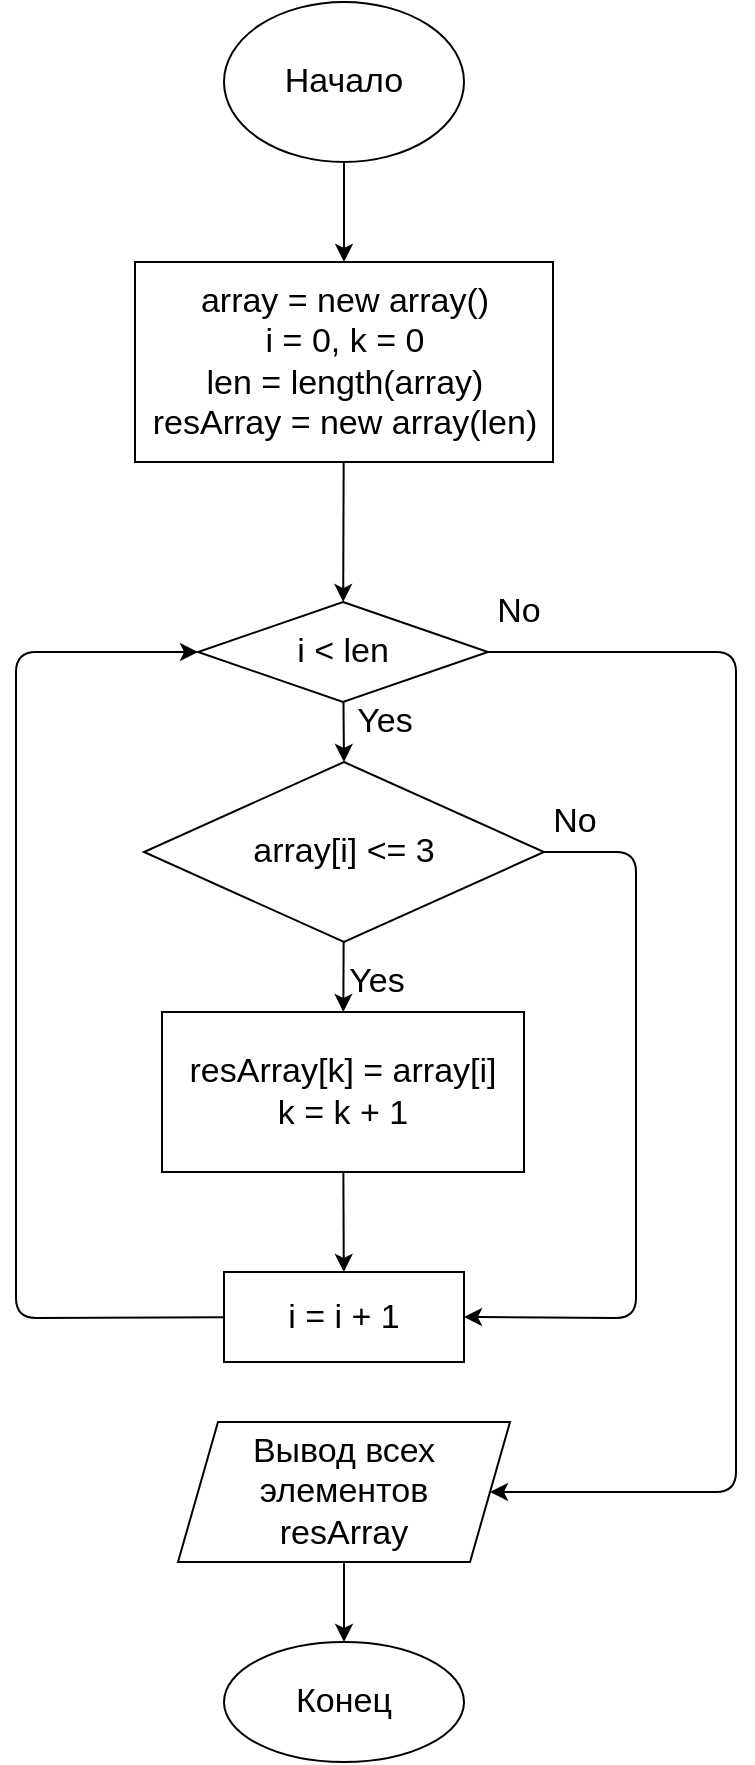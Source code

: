 <mxfile>
    <diagram id="3rn9cim_iHD2bzl5zdQU" name="Page-1">
        <mxGraphModel dx="1171" dy="516" grid="1" gridSize="10" guides="1" tooltips="1" connect="1" arrows="1" fold="1" page="1" pageScale="1" pageWidth="827" pageHeight="1169" math="0" shadow="0">
            <root>
                <mxCell id="0"/>
                <mxCell id="1" parent="0"/>
                <mxCell id="5" style="edgeStyle=none;html=1;entryX=0.5;entryY=0;entryDx=0;entryDy=0;fontSize=17;" edge="1" parent="1" source="2" target="3">
                    <mxGeometry relative="1" as="geometry"/>
                </mxCell>
                <mxCell id="2" value="&lt;font style=&quot;font-size: 17px;&quot;&gt;Начало&lt;/font&gt;" style="ellipse;whiteSpace=wrap;html=1;fontSize=17;" vertex="1" parent="1">
                    <mxGeometry x="354" y="30" width="120" height="80" as="geometry"/>
                </mxCell>
                <mxCell id="24" value="" style="edgeStyle=none;html=1;fontSize=17;" edge="1" parent="1" source="3" target="14">
                    <mxGeometry relative="1" as="geometry"/>
                </mxCell>
                <mxCell id="3" value="&lt;span style=&quot;font-size: 17px;&quot;&gt;array = new array()&lt;/span&gt;&lt;br style=&quot;font-size: 17px;&quot;&gt;&lt;span style=&quot;font-size: 17px;&quot;&gt;i = 0, k = 0&lt;/span&gt;&lt;br style=&quot;font-size: 17px;&quot;&gt;&lt;span style=&quot;font-size: 17px;&quot;&gt;len = length(array)&lt;/span&gt;&lt;br style=&quot;font-size: 17px;&quot;&gt;&lt;span style=&quot;font-size: 17px;&quot;&gt;resArray = new array(len)&lt;/span&gt;" style="rounded=0;whiteSpace=wrap;html=1;fontSize=17;" vertex="1" parent="1">
                    <mxGeometry x="309.5" y="160" width="209" height="100" as="geometry"/>
                </mxCell>
                <mxCell id="8" value="" style="edgeStyle=none;html=1;fontSize=17;" edge="1" parent="1" source="4" target="7">
                    <mxGeometry relative="1" as="geometry"/>
                </mxCell>
                <mxCell id="11" style="edgeStyle=none;html=1;fontSize=17;entryX=1;entryY=0.5;entryDx=0;entryDy=0;" edge="1" parent="1" source="4" target="9">
                    <mxGeometry relative="1" as="geometry">
                        <mxPoint x="540" y="455" as="targetPoint"/>
                        <Array as="points">
                            <mxPoint x="560" y="455"/>
                            <mxPoint x="560" y="570"/>
                            <mxPoint x="560" y="688"/>
                        </Array>
                    </mxGeometry>
                </mxCell>
                <mxCell id="4" value="array[i] &amp;lt;= 3" style="rhombus;whiteSpace=wrap;html=1;fontSize=17;" vertex="1" parent="1">
                    <mxGeometry x="314" y="410" width="200" height="90" as="geometry"/>
                </mxCell>
                <mxCell id="10" value="" style="edgeStyle=none;html=1;fontSize=17;" edge="1" parent="1" source="7" target="9">
                    <mxGeometry relative="1" as="geometry"/>
                </mxCell>
                <mxCell id="7" value="resArray[k] = array[i]&lt;br style=&quot;font-size: 17px;&quot;&gt;k = k + 1" style="whiteSpace=wrap;html=1;fontSize=17;" vertex="1" parent="1">
                    <mxGeometry x="323" y="535" width="181" height="80" as="geometry"/>
                </mxCell>
                <mxCell id="17" style="edgeStyle=none;html=1;entryX=0;entryY=0.5;entryDx=0;entryDy=0;fontSize=17;" edge="1" parent="1" source="9" target="14">
                    <mxGeometry relative="1" as="geometry">
                        <Array as="points">
                            <mxPoint x="250" y="688"/>
                            <mxPoint x="250" y="355"/>
                        </Array>
                    </mxGeometry>
                </mxCell>
                <mxCell id="9" value="i = i + 1" style="whiteSpace=wrap;html=1;fontSize=17;" vertex="1" parent="1">
                    <mxGeometry x="354" y="665" width="120" height="45" as="geometry"/>
                </mxCell>
                <mxCell id="12" value="Yes" style="text;html=1;align=center;verticalAlign=middle;resizable=0;points=[];autosize=1;strokeColor=none;fillColor=none;fontSize=17;" vertex="1" parent="1">
                    <mxGeometry x="410" y="505" width="40" height="30" as="geometry"/>
                </mxCell>
                <mxCell id="13" value="No" style="text;html=1;align=center;verticalAlign=middle;resizable=0;points=[];autosize=1;strokeColor=none;fillColor=none;fontSize=17;" vertex="1" parent="1">
                    <mxGeometry x="509" y="425" width="40" height="30" as="geometry"/>
                </mxCell>
                <mxCell id="15" style="edgeStyle=none;html=1;entryX=0.5;entryY=0;entryDx=0;entryDy=0;fontSize=17;" edge="1" parent="1" source="14" target="4">
                    <mxGeometry relative="1" as="geometry"/>
                </mxCell>
                <mxCell id="18" style="edgeStyle=none;html=1;fontSize=17;" edge="1" parent="1" source="14" target="19">
                    <mxGeometry relative="1" as="geometry">
                        <mxPoint x="430" y="740" as="targetPoint"/>
                        <Array as="points">
                            <mxPoint x="610" y="355"/>
                            <mxPoint x="610" y="775"/>
                        </Array>
                    </mxGeometry>
                </mxCell>
                <mxCell id="14" value="&lt;font style=&quot;font-size: 17px;&quot;&gt;i &amp;lt; len&lt;/font&gt;" style="rhombus;whiteSpace=wrap;html=1;rounded=0;fontSize=17;" vertex="1" parent="1">
                    <mxGeometry x="341" y="330" width="145" height="50" as="geometry"/>
                </mxCell>
                <mxCell id="21" value="" style="edgeStyle=none;html=1;fontSize=17;" edge="1" parent="1" source="19" target="20">
                    <mxGeometry relative="1" as="geometry"/>
                </mxCell>
                <mxCell id="19" value="Вывод всех элементов&lt;br style=&quot;font-size: 17px;&quot;&gt;resArray" style="shape=parallelogram;perimeter=parallelogramPerimeter;whiteSpace=wrap;html=1;fixedSize=1;fontSize=17;" vertex="1" parent="1">
                    <mxGeometry x="331" y="740" width="166" height="70" as="geometry"/>
                </mxCell>
                <mxCell id="20" value="Конец" style="ellipse;whiteSpace=wrap;html=1;fontSize=17;" vertex="1" parent="1">
                    <mxGeometry x="354" y="850" width="120" height="60" as="geometry"/>
                </mxCell>
                <mxCell id="25" value="No" style="text;html=1;align=center;verticalAlign=middle;resizable=0;points=[];autosize=1;strokeColor=none;fillColor=none;fontSize=17;" vertex="1" parent="1">
                    <mxGeometry x="481" y="320" width="40" height="30" as="geometry"/>
                </mxCell>
                <mxCell id="26" value="Yes" style="text;html=1;align=center;verticalAlign=middle;resizable=0;points=[];autosize=1;strokeColor=none;fillColor=none;fontSize=17;" vertex="1" parent="1">
                    <mxGeometry x="414" y="375" width="40" height="30" as="geometry"/>
                </mxCell>
            </root>
        </mxGraphModel>
    </diagram>
</mxfile>